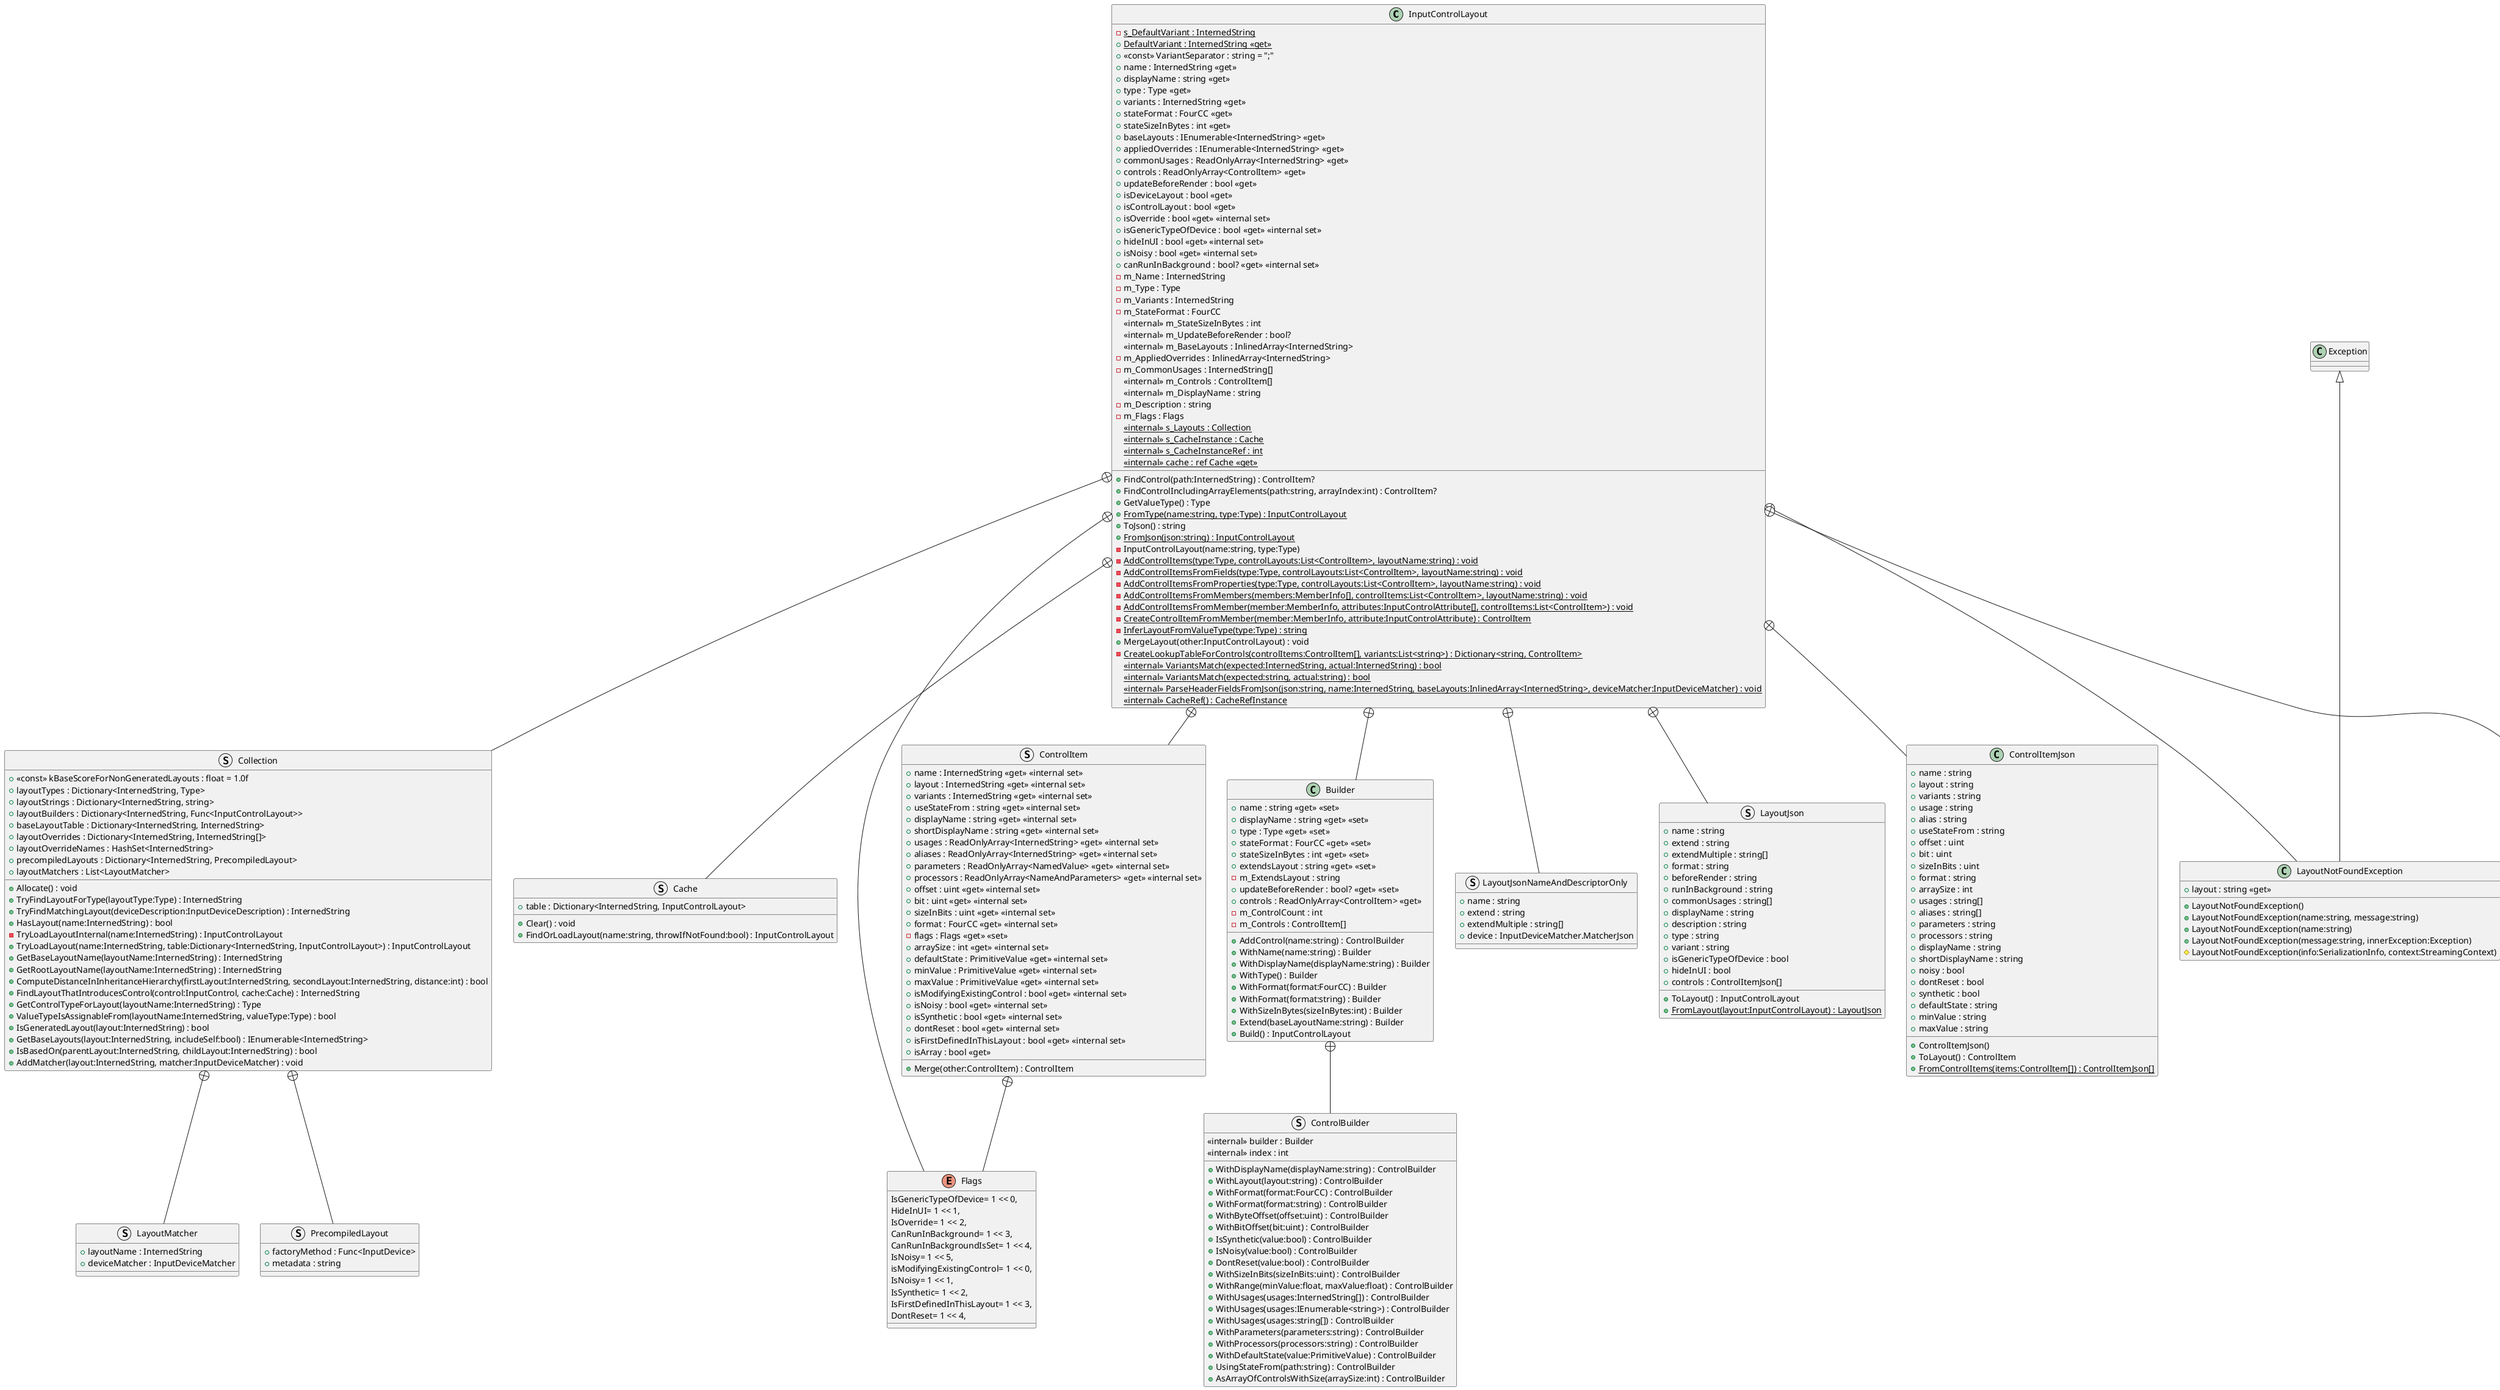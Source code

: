 @startuml
class InputControlLayout {
    - {static} s_DefaultVariant : InternedString
    + {static} DefaultVariant : InternedString <<get>>
    + <<const>> VariantSeparator : string = ";"
    + name : InternedString <<get>>
    + displayName : string <<get>>
    + type : Type <<get>>
    + variants : InternedString <<get>>
    + stateFormat : FourCC <<get>>
    + stateSizeInBytes : int <<get>>
    + baseLayouts : IEnumerable<InternedString> <<get>>
    + appliedOverrides : IEnumerable<InternedString> <<get>>
    + commonUsages : ReadOnlyArray<InternedString> <<get>>
    + controls : ReadOnlyArray<ControlItem> <<get>>
    + updateBeforeRender : bool <<get>>
    + isDeviceLayout : bool <<get>>
    + isControlLayout : bool <<get>>
    + isOverride : bool <<get>> <<internal set>>
    + isGenericTypeOfDevice : bool <<get>> <<internal set>>
    + hideInUI : bool <<get>> <<internal set>>
    + isNoisy : bool <<get>> <<internal set>>
    + canRunInBackground : bool? <<get>> <<internal set>>
    + FindControl(path:InternedString) : ControlItem?
    + FindControlIncludingArrayElements(path:string, arrayIndex:int) : ControlItem?
    + GetValueType() : Type
    + {static} FromType(name:string, type:Type) : InputControlLayout
    + ToJson() : string
    + {static} FromJson(json:string) : InputControlLayout
    - m_Name : InternedString
    - m_Type : Type
    - m_Variants : InternedString
    - m_StateFormat : FourCC
    <<internal>> m_StateSizeInBytes : int
    <<internal>> m_UpdateBeforeRender : bool?
    <<internal>> m_BaseLayouts : InlinedArray<InternedString>
    - m_AppliedOverrides : InlinedArray<InternedString>
    - m_CommonUsages : InternedString[]
    <<internal>> m_Controls : ControlItem[]
    <<internal>> m_DisplayName : string
    - m_Description : string
    - m_Flags : Flags
    - InputControlLayout(name:string, type:Type)
    - {static} AddControlItems(type:Type, controlLayouts:List<ControlItem>, layoutName:string) : void
    - {static} AddControlItemsFromFields(type:Type, controlLayouts:List<ControlItem>, layoutName:string) : void
    - {static} AddControlItemsFromProperties(type:Type, controlLayouts:List<ControlItem>, layoutName:string) : void
    - {static} AddControlItemsFromMembers(members:MemberInfo[], controlItems:List<ControlItem>, layoutName:string) : void
    - {static} AddControlItemsFromMember(member:MemberInfo, attributes:InputControlAttribute[], controlItems:List<ControlItem>) : void
    - {static} CreateControlItemFromMember(member:MemberInfo, attribute:InputControlAttribute) : ControlItem
    - {static} InferLayoutFromValueType(type:Type) : string
    + MergeLayout(other:InputControlLayout) : void
    - {static} CreateLookupTableForControls(controlItems:ControlItem[], variants:List<string>) : Dictionary<string, ControlItem>
    <<internal>> {static} VariantsMatch(expected:InternedString, actual:InternedString) : bool
    <<internal>> {static} VariantsMatch(expected:string, actual:string) : bool
    <<internal>> {static} ParseHeaderFieldsFromJson(json:string, name:InternedString, baseLayouts:InlinedArray<InternedString>, deviceMatcher:InputDeviceMatcher) : void
    <<internal>> {static} s_Layouts : Collection
    <<internal>> {static} s_CacheInstance : Cache
    <<internal>> {static} s_CacheInstanceRef : int
    <<internal>> {static} cache : ref Cache <<get>>
    <<internal>> {static} CacheRef() : CacheRefInstance
}
struct ControlItem {
    + name : InternedString <<get>> <<internal set>>
    + layout : InternedString <<get>> <<internal set>>
    + variants : InternedString <<get>> <<internal set>>
    + useStateFrom : string <<get>> <<internal set>>
    + displayName : string <<get>> <<internal set>>
    + shortDisplayName : string <<get>> <<internal set>>
    + usages : ReadOnlyArray<InternedString> <<get>> <<internal set>>
    + aliases : ReadOnlyArray<InternedString> <<get>> <<internal set>>
    + parameters : ReadOnlyArray<NamedValue> <<get>> <<internal set>>
    + processors : ReadOnlyArray<NameAndParameters> <<get>> <<internal set>>
    + offset : uint <<get>> <<internal set>>
    + bit : uint <<get>> <<internal set>>
    + sizeInBits : uint <<get>> <<internal set>>
    + format : FourCC <<get>> <<internal set>>
    - flags : Flags <<get>> <<set>>
    + arraySize : int <<get>> <<internal set>>
    + defaultState : PrimitiveValue <<get>> <<internal set>>
    + minValue : PrimitiveValue <<get>> <<internal set>>
    + maxValue : PrimitiveValue <<get>> <<internal set>>
    + isModifyingExistingControl : bool <<get>> <<internal set>>
    + isNoisy : bool <<get>> <<internal set>>
    + isSynthetic : bool <<get>> <<internal set>>
    + dontReset : bool <<get>> <<internal set>>
    + isFirstDefinedInThisLayout : bool <<get>> <<internal set>>
    + isArray : bool <<get>>
    + Merge(other:ControlItem) : ControlItem
}
class Builder {
    + name : string <<get>> <<set>>
    + displayName : string <<get>> <<set>>
    + type : Type <<get>> <<set>>
    + stateFormat : FourCC <<get>> <<set>>
    + stateSizeInBytes : int <<get>> <<set>>
    + extendsLayout : string <<get>> <<set>>
    - m_ExtendsLayout : string
    + updateBeforeRender : bool? <<get>> <<set>>
    + controls : ReadOnlyArray<ControlItem> <<get>>
    - m_ControlCount : int
    - m_Controls : ControlItem[]
    + AddControl(name:string) : ControlBuilder
    + WithName(name:string) : Builder
    + WithDisplayName(displayName:string) : Builder
    + WithType() : Builder
    + WithFormat(format:FourCC) : Builder
    + WithFormat(format:string) : Builder
    + WithSizeInBytes(sizeInBytes:int) : Builder
    + Extend(baseLayoutName:string) : Builder
    + Build() : InputControlLayout
}
enum Flags {
    IsGenericTypeOfDevice= 1 << 0,
    HideInUI= 1 << 1,
    IsOverride= 1 << 2,
    CanRunInBackground= 1 << 3,
    CanRunInBackgroundIsSet= 1 << 4,
    IsNoisy= 1 << 5,
}
struct LayoutJsonNameAndDescriptorOnly {
    + name : string
    + extend : string
    + extendMultiple : string[]
    + device : InputDeviceMatcher.MatcherJson
}
struct LayoutJson {
    + name : string
    + extend : string
    + extendMultiple : string[]
    + format : string
    + beforeRender : string
    + runInBackground : string
    + commonUsages : string[]
    + displayName : string
    + description : string
    + type : string
    + variant : string
    + isGenericTypeOfDevice : bool
    + hideInUI : bool
    + controls : ControlItemJson[]
    + ToLayout() : InputControlLayout
    + {static} FromLayout(layout:InputControlLayout) : LayoutJson
}
class ControlItemJson {
    + name : string
    + layout : string
    + variants : string
    + usage : string
    + alias : string
    + useStateFrom : string
    + offset : uint
    + bit : uint
    + sizeInBits : uint
    + format : string
    + arraySize : int
    + usages : string[]
    + aliases : string[]
    + parameters : string
    + processors : string
    + displayName : string
    + shortDisplayName : string
    + noisy : bool
    + dontReset : bool
    + synthetic : bool
    + defaultState : string
    + minValue : string
    + maxValue : string
    + ControlItemJson()
    + ToLayout() : ControlItem
    + {static} FromControlItems(items:ControlItem[]) : ControlItemJson[]
}
struct Collection {
    + <<const>> kBaseScoreForNonGeneratedLayouts : float = 1.0f
    + layoutTypes : Dictionary<InternedString, Type>
    + layoutStrings : Dictionary<InternedString, string>
    + layoutBuilders : Dictionary<InternedString, Func<InputControlLayout>>
    + baseLayoutTable : Dictionary<InternedString, InternedString>
    + layoutOverrides : Dictionary<InternedString, InternedString[]>
    + layoutOverrideNames : HashSet<InternedString>
    + precompiledLayouts : Dictionary<InternedString, PrecompiledLayout>
    + layoutMatchers : List<LayoutMatcher>
    + Allocate() : void
    + TryFindLayoutForType(layoutType:Type) : InternedString
    + TryFindMatchingLayout(deviceDescription:InputDeviceDescription) : InternedString
    + HasLayout(name:InternedString) : bool
    - TryLoadLayoutInternal(name:InternedString) : InputControlLayout
    + TryLoadLayout(name:InternedString, table:Dictionary<InternedString, InputControlLayout>) : InputControlLayout
    + GetBaseLayoutName(layoutName:InternedString) : InternedString
    + GetRootLayoutName(layoutName:InternedString) : InternedString
    + ComputeDistanceInInheritanceHierarchy(firstLayout:InternedString, secondLayout:InternedString, distance:int) : bool
    + FindLayoutThatIntroducesControl(control:InputControl, cache:Cache) : InternedString
    + GetControlTypeForLayout(layoutName:InternedString) : Type
    + ValueTypeIsAssignableFrom(layoutName:InternedString, valueType:Type) : bool
    + IsGeneratedLayout(layout:InternedString) : bool
    + GetBaseLayouts(layout:InternedString, includeSelf:bool) : IEnumerable<InternedString>
    + IsBasedOn(parentLayout:InternedString, childLayout:InternedString) : bool
    + AddMatcher(layout:InternedString, matcher:InputDeviceMatcher) : void
}
class LayoutNotFoundException {
    + layout : string <<get>>
    + LayoutNotFoundException()
    + LayoutNotFoundException(name:string, message:string)
    + LayoutNotFoundException(name:string)
    + LayoutNotFoundException(message:string, innerException:Exception)
    # LayoutNotFoundException(info:SerializationInfo, context:StreamingContext)
}
struct Cache {
    + table : Dictionary<InternedString, InputControlLayout>
    + Clear() : void
    + FindOrLoadLayout(name:string, throwIfNotFound:bool) : InputControlLayout
}
struct CacheRefInstance {
    + valid : bool
    + Dispose() : void
}
enum Flags {
    isModifyingExistingControl= 1 << 0,
    IsNoisy= 1 << 1,
    IsSynthetic= 1 << 2,
    IsFirstDefinedInThisLayout= 1 << 3,
    DontReset= 1 << 4,
}
struct ControlBuilder {
    <<internal>> builder : Builder
    <<internal>> index : int
    + WithDisplayName(displayName:string) : ControlBuilder
    + WithLayout(layout:string) : ControlBuilder
    + WithFormat(format:FourCC) : ControlBuilder
    + WithFormat(format:string) : ControlBuilder
    + WithByteOffset(offset:uint) : ControlBuilder
    + WithBitOffset(bit:uint) : ControlBuilder
    + IsSynthetic(value:bool) : ControlBuilder
    + IsNoisy(value:bool) : ControlBuilder
    + DontReset(value:bool) : ControlBuilder
    + WithSizeInBits(sizeInBits:uint) : ControlBuilder
    + WithRange(minValue:float, maxValue:float) : ControlBuilder
    + WithUsages(usages:InternedString[]) : ControlBuilder
    + WithUsages(usages:IEnumerable<string>) : ControlBuilder
    + WithUsages(usages:string[]) : ControlBuilder
    + WithParameters(parameters:string) : ControlBuilder
    + WithProcessors(processors:string) : ControlBuilder
    + WithDefaultState(value:PrimitiveValue) : ControlBuilder
    + UsingStateFrom(path:string) : ControlBuilder
    + AsArrayOfControlsWithSize(arraySize:int) : ControlBuilder
}
struct LayoutMatcher {
    + layoutName : InternedString
    + deviceMatcher : InputDeviceMatcher
}
struct PrecompiledLayout {
    + factoryMethod : Func<InputDevice>
    + metadata : string
}
InputControlLayout +-- ControlItem
InputControlLayout +-- Builder
InputControlLayout +-- Flags
InputControlLayout +-- LayoutJsonNameAndDescriptorOnly
InputControlLayout +-- LayoutJson
InputControlLayout +-- ControlItemJson
InputControlLayout +-- Collection
InputControlLayout +-- LayoutNotFoundException
Exception <|-- LayoutNotFoundException
InputControlLayout +-- Cache
InputControlLayout +-- CacheRefInstance
IDisposable <|-- CacheRefInstance
ControlItem +-- Flags
Builder +-- ControlBuilder
Collection +-- LayoutMatcher
Collection +-- PrecompiledLayout
@enduml
